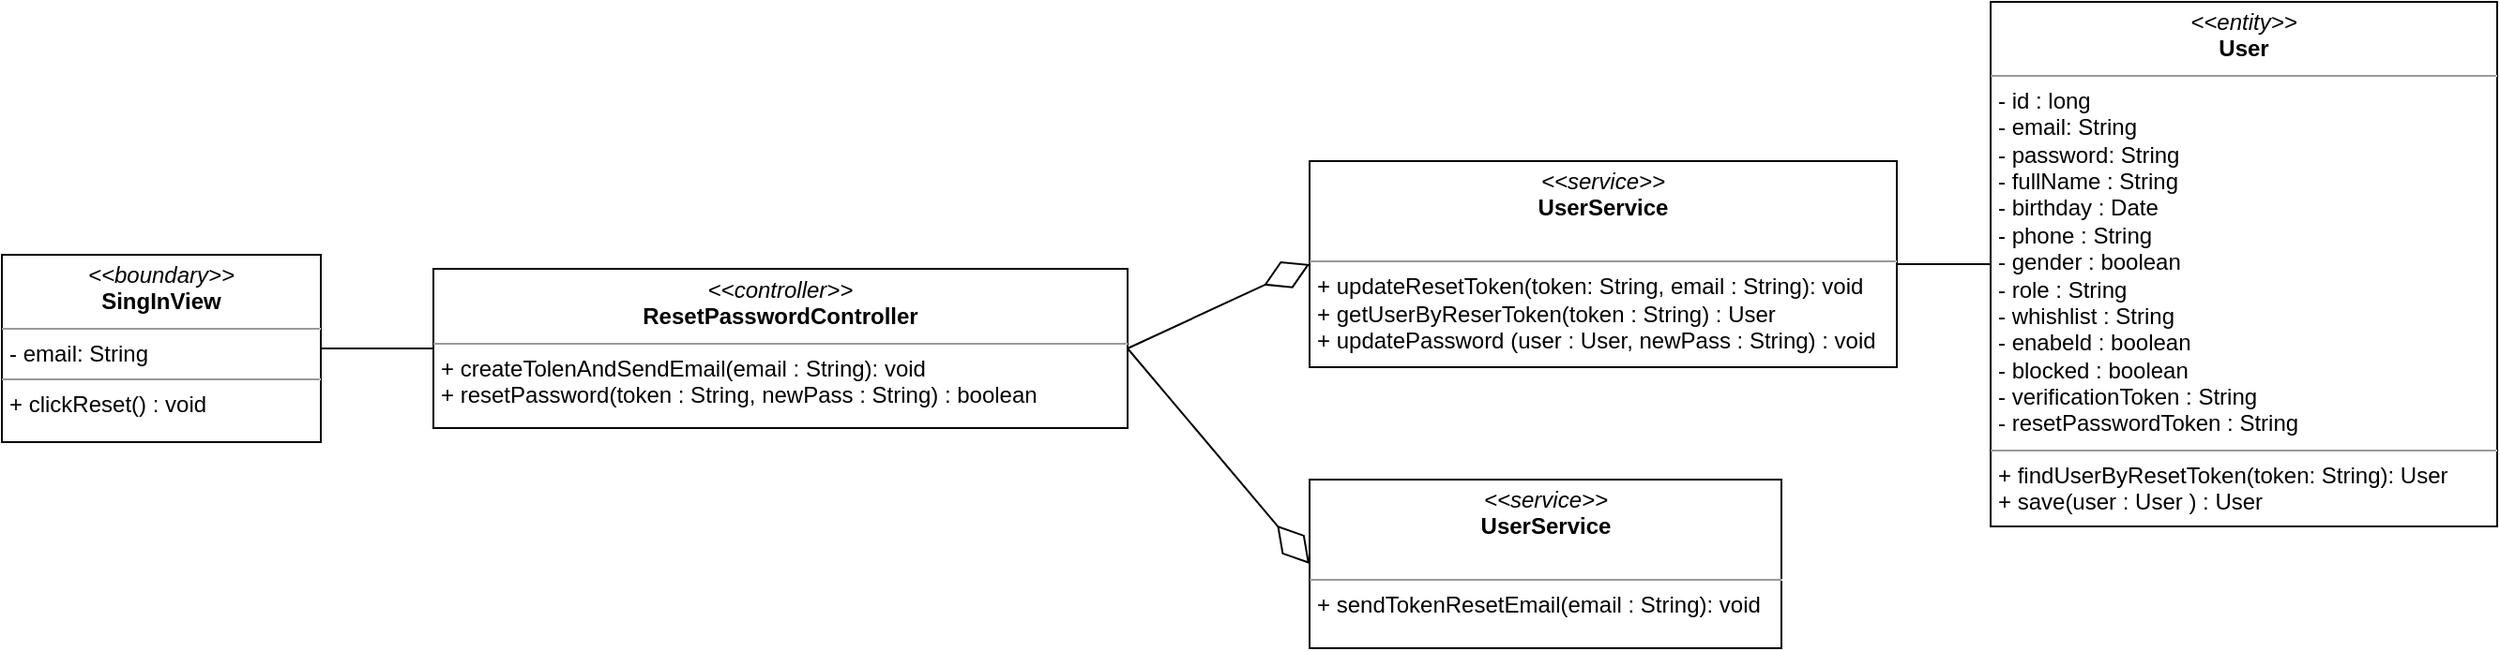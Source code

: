 <mxfile version="14.6.12" type="device"><diagram id="C5RBs43oDa-KdzZeNtuy" name="Page-1"><mxGraphModel dx="1108" dy="1651" grid="1" gridSize="10" guides="1" tooltips="1" connect="1" arrows="1" fold="1" page="1" pageScale="1" pageWidth="827" pageHeight="1169" math="0" shadow="0"><root><mxCell id="WIyWlLk6GJQsqaUBKTNV-0"/><mxCell id="WIyWlLk6GJQsqaUBKTNV-1" parent="WIyWlLk6GJQsqaUBKTNV-0"/><mxCell id="uuWS2cYzWt3HO7ltugKR-1" value="&lt;p style=&quot;margin: 0px ; margin-top: 4px ; text-align: center&quot;&gt;&lt;i&gt;&amp;lt;&amp;lt;controller&amp;gt;&amp;gt;&lt;/i&gt;&lt;br&gt;&lt;b&gt;ResetPasswordController&lt;/b&gt;&lt;/p&gt;&lt;hr size=&quot;1&quot;&gt;&lt;p style=&quot;margin: 0px ; margin-left: 4px&quot;&gt;+ createTolenAndSendEmail(email : String): void&lt;br&gt;&lt;/p&gt;&lt;p style=&quot;margin: 0px ; margin-left: 4px&quot;&gt;+ resetPassword(token : String, newPass : String) : boolean&lt;/p&gt;" style="verticalAlign=top;align=left;overflow=fill;fontSize=12;fontFamily=Helvetica;html=1;" vertex="1" parent="WIyWlLk6GJQsqaUBKTNV-1"><mxGeometry x="360" y="137.5" width="370" height="85" as="geometry"/></mxCell><mxCell id="uuWS2cYzWt3HO7ltugKR-2" value="" style="endArrow=none;html=1;edgeStyle=orthogonalEdgeStyle;exitX=1;exitY=0.5;exitDx=0;exitDy=0;entryX=0;entryY=0.5;entryDx=0;entryDy=0;" edge="1" parent="WIyWlLk6GJQsqaUBKTNV-1" source="uuWS2cYzWt3HO7ltugKR-7" target="uuWS2cYzWt3HO7ltugKR-1"><mxGeometry relative="1" as="geometry"><mxPoint x="240" y="170" as="sourcePoint"/><mxPoint x="340" y="185" as="targetPoint"/></mxGeometry></mxCell><mxCell id="uuWS2cYzWt3HO7ltugKR-3" value="&lt;p style=&quot;margin: 0px ; margin-top: 4px ; text-align: center&quot;&gt;&lt;i&gt;&amp;lt;&amp;lt;service&amp;gt;&amp;gt;&lt;/i&gt;&lt;br&gt;&lt;b&gt;UserService&lt;/b&gt;&lt;/p&gt;&lt;p style=&quot;margin: 0px ; margin-left: 4px&quot;&gt;&lt;br&gt;&lt;/p&gt;&lt;hr size=&quot;1&quot;&gt;&lt;p style=&quot;margin: 0px ; margin-left: 4px&quot;&gt;+ updateResetToken(token: String, email : String): void&lt;/p&gt;&lt;p style=&quot;margin: 0px ; margin-left: 4px&quot;&gt;+ getUserByReserToken(token : String) : User&lt;/p&gt;&lt;p style=&quot;margin: 0px ; margin-left: 4px&quot;&gt;+ updatePassword (user : User, newPass : String) : void&lt;/p&gt;" style="verticalAlign=top;align=left;overflow=fill;fontSize=12;fontFamily=Helvetica;html=1;" vertex="1" parent="WIyWlLk6GJQsqaUBKTNV-1"><mxGeometry x="827" y="80" width="313" height="110" as="geometry"/></mxCell><mxCell id="uuWS2cYzWt3HO7ltugKR-4" value="&lt;p style=&quot;margin: 0px ; margin-top: 4px ; text-align: center&quot;&gt;&lt;i&gt;&amp;lt;&amp;lt;entity&amp;gt;&amp;gt;&lt;/i&gt;&lt;br&gt;&lt;b&gt;User&lt;/b&gt;&lt;/p&gt;&lt;hr size=&quot;1&quot;&gt;&lt;p style=&quot;margin: 0px ; margin-left: 4px&quot;&gt;- id : long&lt;/p&gt;&lt;p style=&quot;margin: 0px ; margin-left: 4px&quot;&gt;- email: String&lt;br&gt;- password: String&lt;/p&gt;&lt;p style=&quot;margin: 0px ; margin-left: 4px&quot;&gt;- fullName : String&lt;/p&gt;&lt;p style=&quot;margin: 0px ; margin-left: 4px&quot;&gt;- birthday : Date&lt;/p&gt;&lt;p style=&quot;margin: 0px ; margin-left: 4px&quot;&gt;- phone : String&lt;/p&gt;&lt;p style=&quot;margin: 0px ; margin-left: 4px&quot;&gt;- gender : boolean&lt;/p&gt;&lt;p style=&quot;margin: 0px ; margin-left: 4px&quot;&gt;- role : String&lt;/p&gt;&lt;p style=&quot;margin: 0px ; margin-left: 4px&quot;&gt;- whishlist : String&lt;/p&gt;&lt;p style=&quot;margin: 0px ; margin-left: 4px&quot;&gt;- enabeld : boolean&lt;/p&gt;&lt;p style=&quot;margin: 0px ; margin-left: 4px&quot;&gt;- blocked : boolean&lt;/p&gt;&lt;p style=&quot;margin: 0px ; margin-left: 4px&quot;&gt;- verificationToken : String&lt;/p&gt;&lt;p style=&quot;margin: 0px ; margin-left: 4px&quot;&gt;- resetPasswordToken : String&lt;/p&gt;&lt;hr size=&quot;1&quot;&gt;&lt;p style=&quot;margin: 0px ; margin-left: 4px&quot;&gt;+ findUserByResetToken(token: String): User&lt;br&gt;&lt;/p&gt;&lt;p style=&quot;margin: 0px ; margin-left: 4px&quot;&gt;+ save(user : User ) : User&lt;/p&gt;" style="verticalAlign=top;align=left;overflow=fill;fontSize=12;fontFamily=Helvetica;html=1;" vertex="1" parent="WIyWlLk6GJQsqaUBKTNV-1"><mxGeometry x="1190" y="-5" width="270" height="280" as="geometry"/></mxCell><mxCell id="uuWS2cYzWt3HO7ltugKR-5" value="" style="endArrow=diamondThin;endFill=0;endSize=24;html=1;exitX=1;exitY=0.5;exitDx=0;exitDy=0;entryX=0;entryY=0.5;entryDx=0;entryDy=0;" edge="1" parent="WIyWlLk6GJQsqaUBKTNV-1" source="uuWS2cYzWt3HO7ltugKR-1" target="uuWS2cYzWt3HO7ltugKR-3"><mxGeometry width="160" relative="1" as="geometry"><mxPoint x="870" y="185" as="sourcePoint"/><mxPoint x="500" y="180" as="targetPoint"/></mxGeometry></mxCell><mxCell id="uuWS2cYzWt3HO7ltugKR-6" value="" style="endArrow=none;html=1;exitX=1;exitY=0.5;exitDx=0;exitDy=0;entryX=0;entryY=0.5;entryDx=0;entryDy=0;" edge="1" parent="WIyWlLk6GJQsqaUBKTNV-1" source="uuWS2cYzWt3HO7ltugKR-3" target="uuWS2cYzWt3HO7ltugKR-4"><mxGeometry relative="1" as="geometry"><mxPoint x="250" y="190" as="sourcePoint"/><mxPoint x="340" y="190" as="targetPoint"/></mxGeometry></mxCell><mxCell id="uuWS2cYzWt3HO7ltugKR-7" value="&lt;p style=&quot;margin: 0px ; margin-top: 4px ; text-align: center&quot;&gt;&lt;i&gt;&amp;lt;&amp;lt;boundary&amp;gt;&amp;gt;&lt;/i&gt;&lt;br&gt;&lt;b&gt;SingInView&lt;/b&gt;&lt;/p&gt;&lt;hr size=&quot;1&quot;&gt;&lt;p style=&quot;margin: 0px ; margin-left: 4px&quot;&gt;- email: String&lt;br&gt;&lt;/p&gt;&lt;hr size=&quot;1&quot;&gt;&lt;p style=&quot;margin: 0px ; margin-left: 4px&quot;&gt;&lt;span&gt;+ clickReset() : void&lt;/span&gt;&lt;br&gt;&lt;/p&gt;" style="verticalAlign=top;align=left;overflow=fill;fontSize=12;fontFamily=Helvetica;html=1;" vertex="1" parent="WIyWlLk6GJQsqaUBKTNV-1"><mxGeometry x="130" y="130" width="170" height="100" as="geometry"/></mxCell><mxCell id="uuWS2cYzWt3HO7ltugKR-8" value="&lt;p style=&quot;margin: 0px ; margin-top: 4px ; text-align: center&quot;&gt;&lt;i&gt;&amp;lt;&amp;lt;service&amp;gt;&amp;gt;&lt;/i&gt;&lt;br&gt;&lt;b&gt;UserService&lt;/b&gt;&lt;/p&gt;&lt;p style=&quot;margin: 0px ; margin-left: 4px&quot;&gt;&lt;br&gt;&lt;/p&gt;&lt;hr size=&quot;1&quot;&gt;&lt;p style=&quot;margin: 0px ; margin-left: 4px&quot;&gt;+ sendTokenResetEmail(email : String): void&lt;/p&gt;" style="verticalAlign=top;align=left;overflow=fill;fontSize=12;fontFamily=Helvetica;html=1;" vertex="1" parent="WIyWlLk6GJQsqaUBKTNV-1"><mxGeometry x="827" y="250" width="251.5" height="90" as="geometry"/></mxCell><mxCell id="uuWS2cYzWt3HO7ltugKR-9" value="" style="endArrow=diamondThin;endFill=0;endSize=24;html=1;exitX=1;exitY=0.5;exitDx=0;exitDy=0;entryX=0;entryY=0.5;entryDx=0;entryDy=0;" edge="1" parent="WIyWlLk6GJQsqaUBKTNV-1" source="uuWS2cYzWt3HO7ltugKR-1" target="uuWS2cYzWt3HO7ltugKR-8"><mxGeometry width="160" relative="1" as="geometry"><mxPoint x="740" y="190" as="sourcePoint"/><mxPoint x="837" y="145" as="targetPoint"/></mxGeometry></mxCell></root></mxGraphModel></diagram></mxfile>